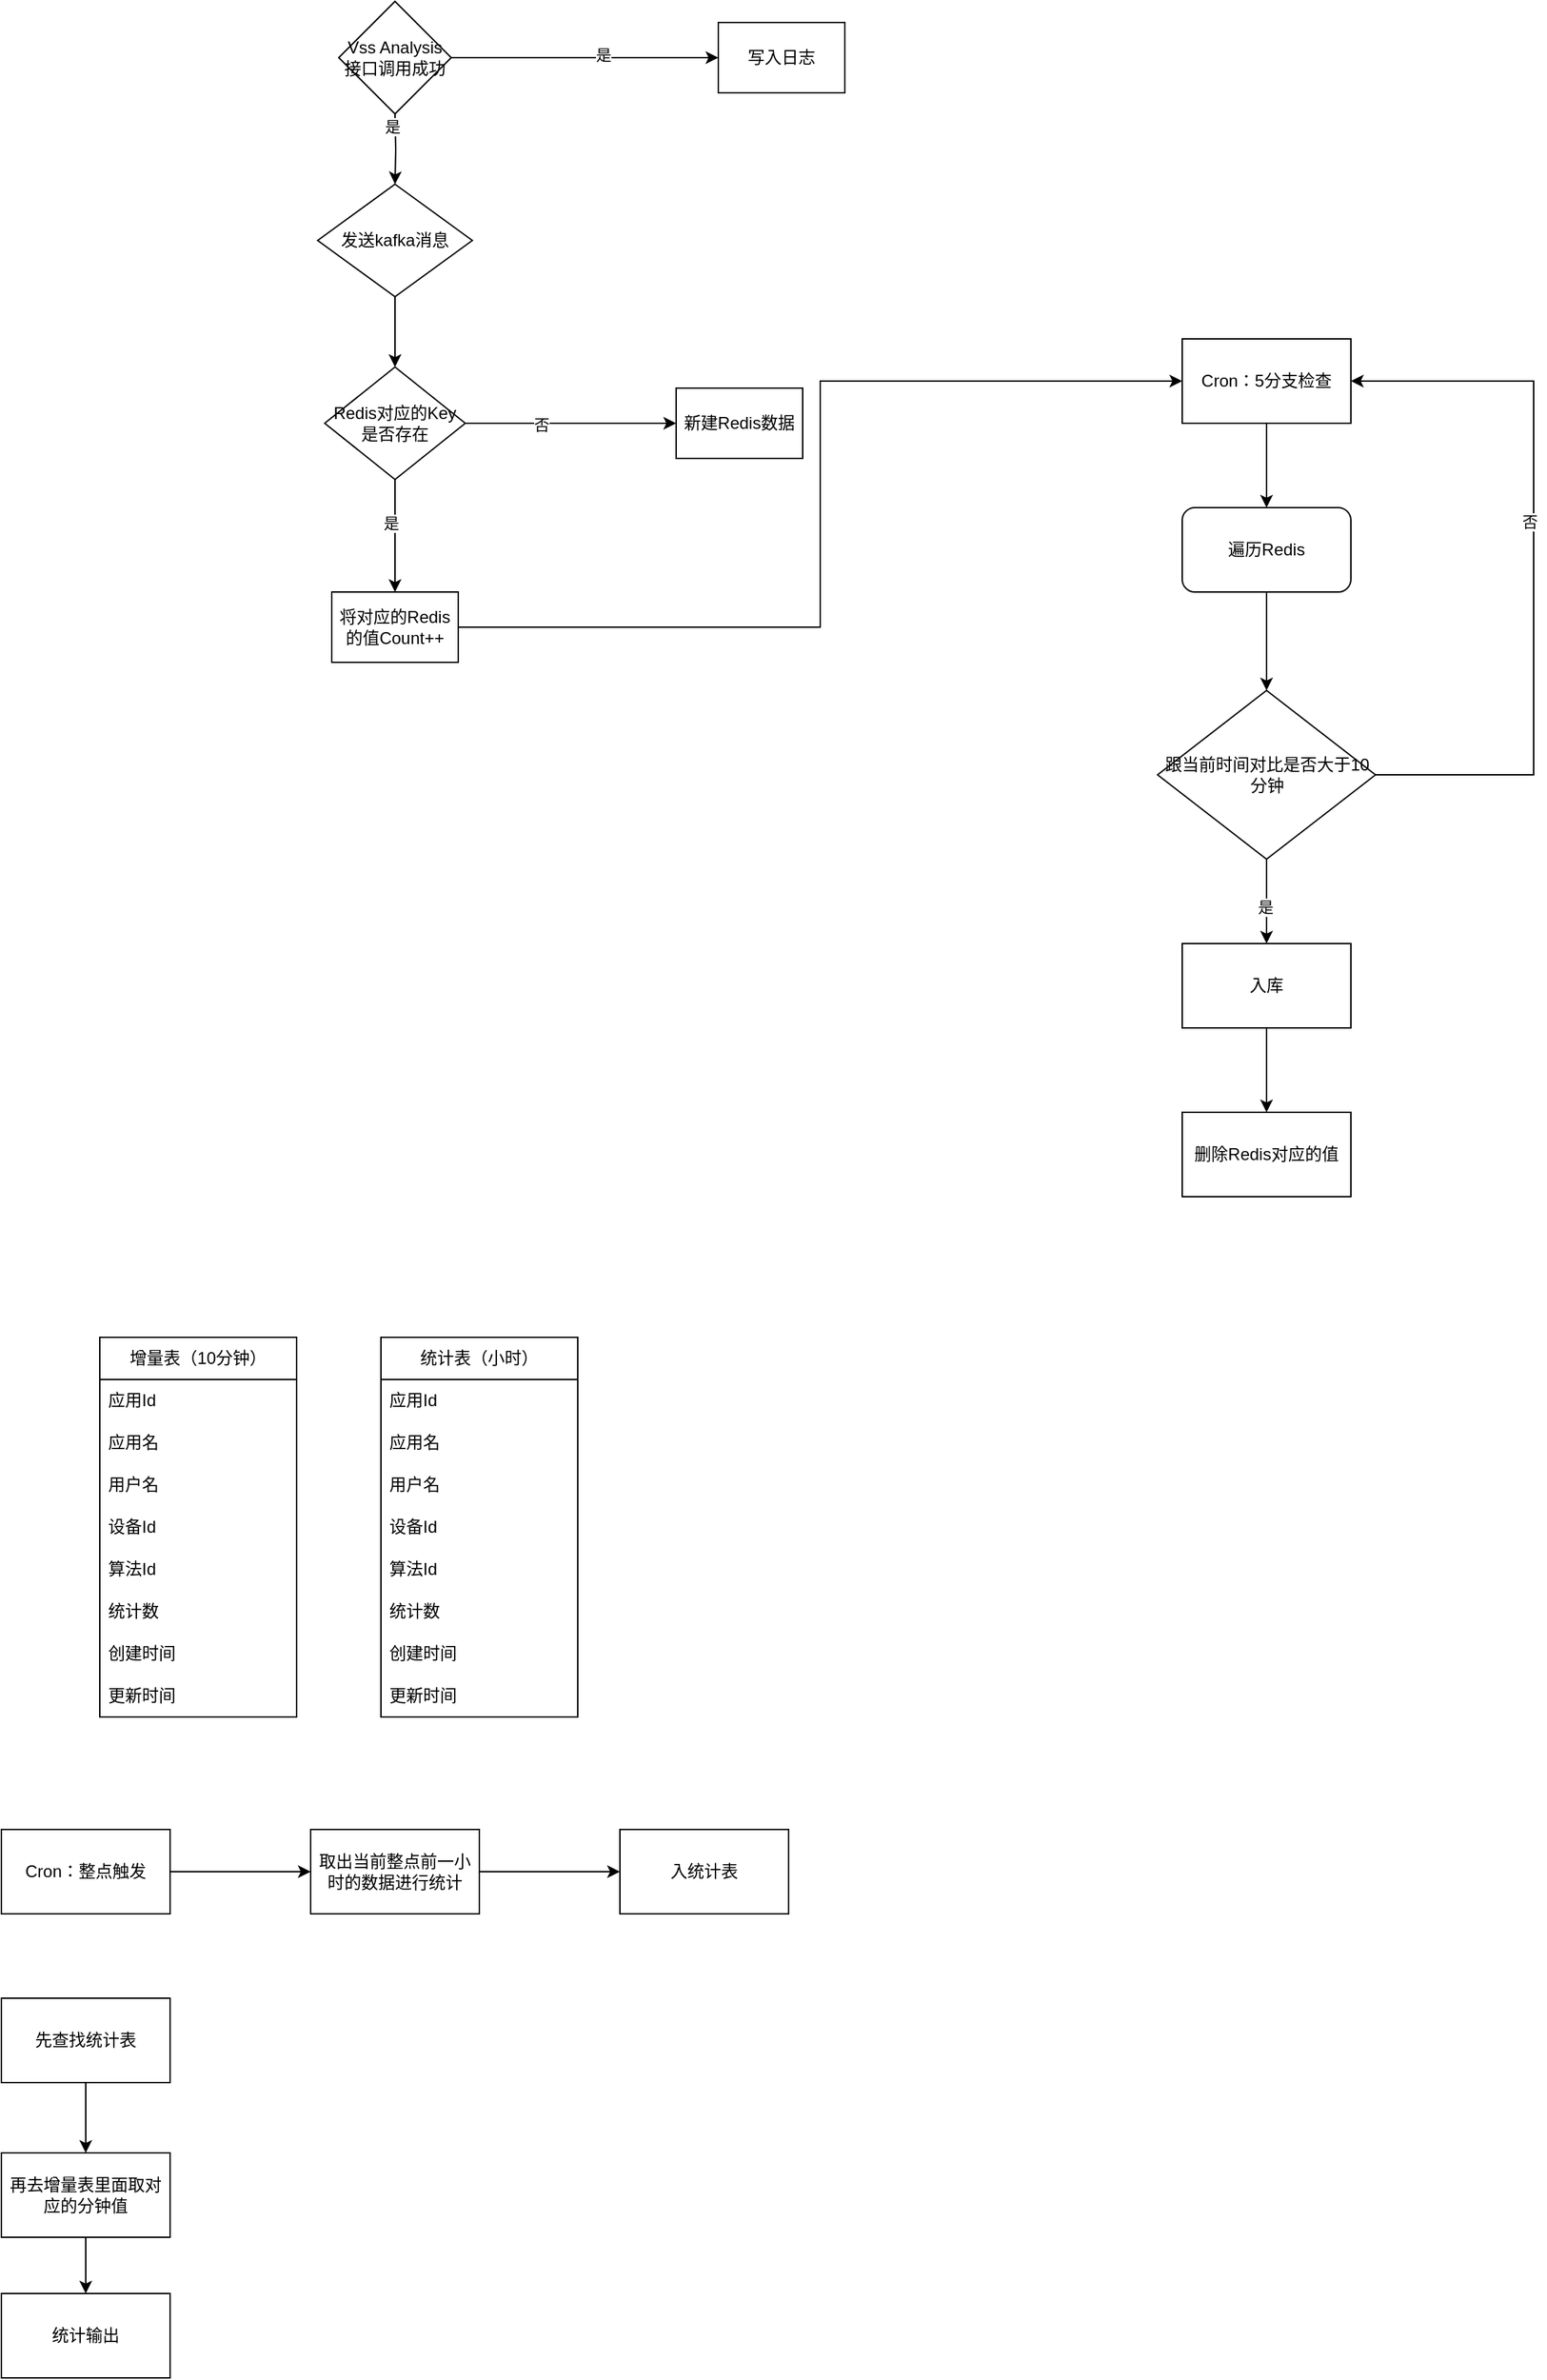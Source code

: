 <mxfile version="22.1.17" type="github">
  <diagram name="第 1 页" id="7ssoi6EnkKL8qnQMHh6J">
    <mxGraphModel dx="1562" dy="892" grid="1" gridSize="10" guides="1" tooltips="1" connect="1" arrows="1" fold="1" page="1" pageScale="1" pageWidth="827" pageHeight="1169" math="0" shadow="0">
      <root>
        <mxCell id="0" />
        <mxCell id="1" parent="0" />
        <mxCell id="Zgpwbv9MW10taTukSVXn-3" style="edgeStyle=orthogonalEdgeStyle;rounded=0;orthogonalLoop=1;jettySize=auto;html=1;" parent="1" target="Zgpwbv9MW10taTukSVXn-2" edge="1">
          <mxGeometry relative="1" as="geometry">
            <mxPoint x="360" y="160" as="sourcePoint" />
          </mxGeometry>
        </mxCell>
        <mxCell id="M122LZzVResHZE1smLPA-47" value="是" style="edgeLabel;html=1;align=center;verticalAlign=middle;resizable=0;points=[];" vertex="1" connectable="0" parent="Zgpwbv9MW10taTukSVXn-3">
          <mxGeometry x="-0.645" y="-2" relative="1" as="geometry">
            <mxPoint as="offset" />
          </mxGeometry>
        </mxCell>
        <mxCell id="Zgpwbv9MW10taTukSVXn-5" style="edgeStyle=orthogonalEdgeStyle;rounded=0;orthogonalLoop=1;jettySize=auto;html=1;exitX=0.5;exitY=1;exitDx=0;exitDy=0;entryX=0.5;entryY=0;entryDx=0;entryDy=0;" parent="1" source="Zgpwbv9MW10taTukSVXn-2" edge="1">
          <mxGeometry relative="1" as="geometry">
            <mxPoint x="360" y="340" as="targetPoint" />
          </mxGeometry>
        </mxCell>
        <mxCell id="Zgpwbv9MW10taTukSVXn-2" value="发送kafka消息" style="rhombus;whiteSpace=wrap;html=1;" parent="1" vertex="1">
          <mxGeometry x="305" y="210" width="110" height="80" as="geometry" />
        </mxCell>
        <mxCell id="Zgpwbv9MW10taTukSVXn-13" value="增量表（10分钟）" style="swimlane;fontStyle=0;childLayout=stackLayout;horizontal=1;startSize=30;horizontalStack=0;resizeParent=1;resizeParentMax=0;resizeLast=0;collapsible=1;marginBottom=0;whiteSpace=wrap;html=1;" parent="1" vertex="1">
          <mxGeometry x="150" y="1030" width="140" height="270" as="geometry">
            <mxRectangle x="120" y="750" width="130" height="30" as="alternateBounds" />
          </mxGeometry>
        </mxCell>
        <mxCell id="Zgpwbv9MW10taTukSVXn-14" value="应用Id" style="text;strokeColor=none;fillColor=none;align=left;verticalAlign=middle;spacingLeft=4;spacingRight=4;overflow=hidden;points=[[0,0.5],[1,0.5]];portConstraint=eastwest;rotatable=0;whiteSpace=wrap;html=1;" parent="Zgpwbv9MW10taTukSVXn-13" vertex="1">
          <mxGeometry y="30" width="140" height="30" as="geometry" />
        </mxCell>
        <mxCell id="Zgpwbv9MW10taTukSVXn-27" value="应用名" style="text;strokeColor=none;fillColor=none;align=left;verticalAlign=middle;spacingLeft=4;spacingRight=4;overflow=hidden;points=[[0,0.5],[1,0.5]];portConstraint=eastwest;rotatable=0;whiteSpace=wrap;html=1;" parent="Zgpwbv9MW10taTukSVXn-13" vertex="1">
          <mxGeometry y="60" width="140" height="30" as="geometry" />
        </mxCell>
        <mxCell id="Zgpwbv9MW10taTukSVXn-15" value="用户名" style="text;strokeColor=none;fillColor=none;align=left;verticalAlign=middle;spacingLeft=4;spacingRight=4;overflow=hidden;points=[[0,0.5],[1,0.5]];portConstraint=eastwest;rotatable=0;whiteSpace=wrap;html=1;" parent="Zgpwbv9MW10taTukSVXn-13" vertex="1">
          <mxGeometry y="90" width="140" height="30" as="geometry" />
        </mxCell>
        <mxCell id="Zgpwbv9MW10taTukSVXn-16" value="设备Id" style="text;strokeColor=none;fillColor=none;align=left;verticalAlign=middle;spacingLeft=4;spacingRight=4;overflow=hidden;points=[[0,0.5],[1,0.5]];portConstraint=eastwest;rotatable=0;whiteSpace=wrap;html=1;" parent="Zgpwbv9MW10taTukSVXn-13" vertex="1">
          <mxGeometry y="120" width="140" height="30" as="geometry" />
        </mxCell>
        <mxCell id="Zgpwbv9MW10taTukSVXn-29" value="算法Id" style="text;strokeColor=none;fillColor=none;align=left;verticalAlign=middle;spacingLeft=4;spacingRight=4;overflow=hidden;points=[[0,0.5],[1,0.5]];portConstraint=eastwest;rotatable=0;whiteSpace=wrap;html=1;" parent="Zgpwbv9MW10taTukSVXn-13" vertex="1">
          <mxGeometry y="150" width="140" height="30" as="geometry" />
        </mxCell>
        <mxCell id="Zgpwbv9MW10taTukSVXn-28" value="统计数" style="text;strokeColor=none;fillColor=none;align=left;verticalAlign=middle;spacingLeft=4;spacingRight=4;overflow=hidden;points=[[0,0.5],[1,0.5]];portConstraint=eastwest;rotatable=0;whiteSpace=wrap;html=1;" parent="Zgpwbv9MW10taTukSVXn-13" vertex="1">
          <mxGeometry y="180" width="140" height="30" as="geometry" />
        </mxCell>
        <mxCell id="Zgpwbv9MW10taTukSVXn-31" value="创建时间" style="text;strokeColor=none;fillColor=none;align=left;verticalAlign=middle;spacingLeft=4;spacingRight=4;overflow=hidden;points=[[0,0.5],[1,0.5]];portConstraint=eastwest;rotatable=0;whiteSpace=wrap;html=1;" parent="Zgpwbv9MW10taTukSVXn-13" vertex="1">
          <mxGeometry y="210" width="140" height="30" as="geometry" />
        </mxCell>
        <mxCell id="Zgpwbv9MW10taTukSVXn-30" value="更新时间" style="text;strokeColor=none;fillColor=none;align=left;verticalAlign=middle;spacingLeft=4;spacingRight=4;overflow=hidden;points=[[0,0.5],[1,0.5]];portConstraint=eastwest;rotatable=0;whiteSpace=wrap;html=1;" parent="Zgpwbv9MW10taTukSVXn-13" vertex="1">
          <mxGeometry y="240" width="140" height="30" as="geometry" />
        </mxCell>
        <mxCell id="Zgpwbv9MW10taTukSVXn-36" value="统计表（小时）" style="swimlane;fontStyle=0;childLayout=stackLayout;horizontal=1;startSize=30;horizontalStack=0;resizeParent=1;resizeParentMax=0;resizeLast=0;collapsible=1;marginBottom=0;whiteSpace=wrap;html=1;" parent="1" vertex="1">
          <mxGeometry x="350" y="1030" width="140" height="270" as="geometry">
            <mxRectangle x="120" y="750" width="130" height="30" as="alternateBounds" />
          </mxGeometry>
        </mxCell>
        <mxCell id="Zgpwbv9MW10taTukSVXn-37" value="应用Id" style="text;strokeColor=none;fillColor=none;align=left;verticalAlign=middle;spacingLeft=4;spacingRight=4;overflow=hidden;points=[[0,0.5],[1,0.5]];portConstraint=eastwest;rotatable=0;whiteSpace=wrap;html=1;" parent="Zgpwbv9MW10taTukSVXn-36" vertex="1">
          <mxGeometry y="30" width="140" height="30" as="geometry" />
        </mxCell>
        <mxCell id="Zgpwbv9MW10taTukSVXn-38" value="应用名" style="text;strokeColor=none;fillColor=none;align=left;verticalAlign=middle;spacingLeft=4;spacingRight=4;overflow=hidden;points=[[0,0.5],[1,0.5]];portConstraint=eastwest;rotatable=0;whiteSpace=wrap;html=1;" parent="Zgpwbv9MW10taTukSVXn-36" vertex="1">
          <mxGeometry y="60" width="140" height="30" as="geometry" />
        </mxCell>
        <mxCell id="Zgpwbv9MW10taTukSVXn-39" value="用户名" style="text;strokeColor=none;fillColor=none;align=left;verticalAlign=middle;spacingLeft=4;spacingRight=4;overflow=hidden;points=[[0,0.5],[1,0.5]];portConstraint=eastwest;rotatable=0;whiteSpace=wrap;html=1;" parent="Zgpwbv9MW10taTukSVXn-36" vertex="1">
          <mxGeometry y="90" width="140" height="30" as="geometry" />
        </mxCell>
        <mxCell id="Zgpwbv9MW10taTukSVXn-40" value="设备Id" style="text;strokeColor=none;fillColor=none;align=left;verticalAlign=middle;spacingLeft=4;spacingRight=4;overflow=hidden;points=[[0,0.5],[1,0.5]];portConstraint=eastwest;rotatable=0;whiteSpace=wrap;html=1;" parent="Zgpwbv9MW10taTukSVXn-36" vertex="1">
          <mxGeometry y="120" width="140" height="30" as="geometry" />
        </mxCell>
        <mxCell id="Zgpwbv9MW10taTukSVXn-41" value="算法Id" style="text;strokeColor=none;fillColor=none;align=left;verticalAlign=middle;spacingLeft=4;spacingRight=4;overflow=hidden;points=[[0,0.5],[1,0.5]];portConstraint=eastwest;rotatable=0;whiteSpace=wrap;html=1;" parent="Zgpwbv9MW10taTukSVXn-36" vertex="1">
          <mxGeometry y="150" width="140" height="30" as="geometry" />
        </mxCell>
        <mxCell id="Zgpwbv9MW10taTukSVXn-42" value="统计数" style="text;strokeColor=none;fillColor=none;align=left;verticalAlign=middle;spacingLeft=4;spacingRight=4;overflow=hidden;points=[[0,0.5],[1,0.5]];portConstraint=eastwest;rotatable=0;whiteSpace=wrap;html=1;" parent="Zgpwbv9MW10taTukSVXn-36" vertex="1">
          <mxGeometry y="180" width="140" height="30" as="geometry" />
        </mxCell>
        <mxCell id="Zgpwbv9MW10taTukSVXn-43" value="创建时间" style="text;strokeColor=none;fillColor=none;align=left;verticalAlign=middle;spacingLeft=4;spacingRight=4;overflow=hidden;points=[[0,0.5],[1,0.5]];portConstraint=eastwest;rotatable=0;whiteSpace=wrap;html=1;" parent="Zgpwbv9MW10taTukSVXn-36" vertex="1">
          <mxGeometry y="210" width="140" height="30" as="geometry" />
        </mxCell>
        <mxCell id="Zgpwbv9MW10taTukSVXn-44" value="更新时间" style="text;strokeColor=none;fillColor=none;align=left;verticalAlign=middle;spacingLeft=4;spacingRight=4;overflow=hidden;points=[[0,0.5],[1,0.5]];portConstraint=eastwest;rotatable=0;whiteSpace=wrap;html=1;" parent="Zgpwbv9MW10taTukSVXn-36" vertex="1">
          <mxGeometry y="240" width="140" height="30" as="geometry" />
        </mxCell>
        <mxCell id="M122LZzVResHZE1smLPA-4" style="edgeStyle=orthogonalEdgeStyle;rounded=0;orthogonalLoop=1;jettySize=auto;html=1;exitX=0.5;exitY=1;exitDx=0;exitDy=0;" edge="1" parent="1" source="M122LZzVResHZE1smLPA-1" target="M122LZzVResHZE1smLPA-3">
          <mxGeometry relative="1" as="geometry" />
        </mxCell>
        <mxCell id="M122LZzVResHZE1smLPA-1" value="Cron：5分支检查" style="rounded=0;whiteSpace=wrap;html=1;" vertex="1" parent="1">
          <mxGeometry x="920" y="320" width="120" height="60" as="geometry" />
        </mxCell>
        <mxCell id="M122LZzVResHZE1smLPA-6" style="edgeStyle=orthogonalEdgeStyle;rounded=0;orthogonalLoop=1;jettySize=auto;html=1;exitX=0.5;exitY=1;exitDx=0;exitDy=0;" edge="1" parent="1" source="M122LZzVResHZE1smLPA-3" target="M122LZzVResHZE1smLPA-5">
          <mxGeometry relative="1" as="geometry" />
        </mxCell>
        <mxCell id="M122LZzVResHZE1smLPA-3" value="遍历Redis" style="rounded=1;whiteSpace=wrap;html=1;" vertex="1" parent="1">
          <mxGeometry x="920" y="440" width="120" height="60" as="geometry" />
        </mxCell>
        <mxCell id="M122LZzVResHZE1smLPA-8" style="edgeStyle=orthogonalEdgeStyle;rounded=0;orthogonalLoop=1;jettySize=auto;html=1;" edge="1" parent="1" source="M122LZzVResHZE1smLPA-5" target="M122LZzVResHZE1smLPA-7">
          <mxGeometry relative="1" as="geometry" />
        </mxCell>
        <mxCell id="M122LZzVResHZE1smLPA-9" value="是" style="edgeLabel;html=1;align=center;verticalAlign=middle;resizable=0;points=[];" vertex="1" connectable="0" parent="M122LZzVResHZE1smLPA-8">
          <mxGeometry x="0.125" y="-1" relative="1" as="geometry">
            <mxPoint as="offset" />
          </mxGeometry>
        </mxCell>
        <mxCell id="M122LZzVResHZE1smLPA-17" style="edgeStyle=orthogonalEdgeStyle;rounded=0;orthogonalLoop=1;jettySize=auto;html=1;exitX=1;exitY=0.5;exitDx=0;exitDy=0;entryX=1;entryY=0.5;entryDx=0;entryDy=0;" edge="1" parent="1" source="M122LZzVResHZE1smLPA-5" target="M122LZzVResHZE1smLPA-1">
          <mxGeometry relative="1" as="geometry">
            <mxPoint x="1160" y="630" as="targetPoint" />
            <Array as="points">
              <mxPoint x="1170" y="630" />
              <mxPoint x="1170" y="350" />
            </Array>
          </mxGeometry>
        </mxCell>
        <mxCell id="M122LZzVResHZE1smLPA-18" value="否" style="edgeLabel;html=1;align=center;verticalAlign=middle;resizable=0;points=[];" vertex="1" connectable="0" parent="M122LZzVResHZE1smLPA-17">
          <mxGeometry x="0.122" y="3" relative="1" as="geometry">
            <mxPoint as="offset" />
          </mxGeometry>
        </mxCell>
        <mxCell id="M122LZzVResHZE1smLPA-5" value="跟当前时间对比是否大于10分钟" style="rhombus;whiteSpace=wrap;html=1;" vertex="1" parent="1">
          <mxGeometry x="902.5" y="570" width="155" height="120" as="geometry" />
        </mxCell>
        <mxCell id="M122LZzVResHZE1smLPA-13" style="edgeStyle=orthogonalEdgeStyle;rounded=0;orthogonalLoop=1;jettySize=auto;html=1;exitX=0.5;exitY=1;exitDx=0;exitDy=0;" edge="1" parent="1" source="M122LZzVResHZE1smLPA-7" target="M122LZzVResHZE1smLPA-11">
          <mxGeometry relative="1" as="geometry" />
        </mxCell>
        <mxCell id="M122LZzVResHZE1smLPA-7" value="入库" style="rounded=0;whiteSpace=wrap;html=1;" vertex="1" parent="1">
          <mxGeometry x="920" y="750" width="120" height="60" as="geometry" />
        </mxCell>
        <mxCell id="M122LZzVResHZE1smLPA-11" value="删除Redis对应的值" style="rounded=0;whiteSpace=wrap;html=1;" vertex="1" parent="1">
          <mxGeometry x="920" y="870" width="120" height="60" as="geometry" />
        </mxCell>
        <mxCell id="M122LZzVResHZE1smLPA-20" style="edgeStyle=orthogonalEdgeStyle;rounded=0;orthogonalLoop=1;jettySize=auto;html=1;exitX=1;exitY=0.5;exitDx=0;exitDy=0;" edge="1" parent="1" source="M122LZzVResHZE1smLPA-19">
          <mxGeometry relative="1" as="geometry">
            <mxPoint x="560" y="380" as="targetPoint" />
          </mxGeometry>
        </mxCell>
        <mxCell id="M122LZzVResHZE1smLPA-22" value="否" style="edgeLabel;html=1;align=center;verticalAlign=middle;resizable=0;points=[];" vertex="1" connectable="0" parent="M122LZzVResHZE1smLPA-20">
          <mxGeometry x="-0.282" y="-1" relative="1" as="geometry">
            <mxPoint as="offset" />
          </mxGeometry>
        </mxCell>
        <mxCell id="M122LZzVResHZE1smLPA-24" style="edgeStyle=orthogonalEdgeStyle;rounded=0;orthogonalLoop=1;jettySize=auto;html=1;entryX=0.5;entryY=0;entryDx=0;entryDy=0;" edge="1" parent="1" source="M122LZzVResHZE1smLPA-19" target="M122LZzVResHZE1smLPA-23">
          <mxGeometry relative="1" as="geometry" />
        </mxCell>
        <mxCell id="M122LZzVResHZE1smLPA-25" value="是" style="edgeLabel;html=1;align=center;verticalAlign=middle;resizable=0;points=[];" vertex="1" connectable="0" parent="M122LZzVResHZE1smLPA-24">
          <mxGeometry x="-0.225" y="-3" relative="1" as="geometry">
            <mxPoint as="offset" />
          </mxGeometry>
        </mxCell>
        <mxCell id="M122LZzVResHZE1smLPA-19" value="Redis对应的Key是否存在" style="rhombus;whiteSpace=wrap;html=1;" vertex="1" parent="1">
          <mxGeometry x="310" y="340" width="100" height="80" as="geometry" />
        </mxCell>
        <mxCell id="M122LZzVResHZE1smLPA-21" value="新建Redis数据" style="rounded=0;whiteSpace=wrap;html=1;" vertex="1" parent="1">
          <mxGeometry x="560" y="355" width="90" height="50" as="geometry" />
        </mxCell>
        <mxCell id="M122LZzVResHZE1smLPA-26" style="edgeStyle=orthogonalEdgeStyle;rounded=0;orthogonalLoop=1;jettySize=auto;html=1;exitX=1;exitY=0.5;exitDx=0;exitDy=0;entryX=0;entryY=0.5;entryDx=0;entryDy=0;" edge="1" parent="1" source="M122LZzVResHZE1smLPA-23" target="M122LZzVResHZE1smLPA-1">
          <mxGeometry relative="1" as="geometry" />
        </mxCell>
        <mxCell id="M122LZzVResHZE1smLPA-23" value="将对应的Redis 的值Count++" style="rounded=0;whiteSpace=wrap;html=1;" vertex="1" parent="1">
          <mxGeometry x="315" y="500" width="90" height="50" as="geometry" />
        </mxCell>
        <mxCell id="M122LZzVResHZE1smLPA-29" style="edgeStyle=orthogonalEdgeStyle;rounded=0;orthogonalLoop=1;jettySize=auto;html=1;exitX=1;exitY=0.5;exitDx=0;exitDy=0;" edge="1" parent="1" source="M122LZzVResHZE1smLPA-27" target="M122LZzVResHZE1smLPA-28">
          <mxGeometry relative="1" as="geometry" />
        </mxCell>
        <mxCell id="M122LZzVResHZE1smLPA-27" value="Cron：整点触发" style="rounded=0;whiteSpace=wrap;html=1;" vertex="1" parent="1">
          <mxGeometry x="80" y="1380" width="120" height="60" as="geometry" />
        </mxCell>
        <mxCell id="M122LZzVResHZE1smLPA-31" style="edgeStyle=orthogonalEdgeStyle;rounded=0;orthogonalLoop=1;jettySize=auto;html=1;exitX=1;exitY=0.5;exitDx=0;exitDy=0;" edge="1" parent="1" source="M122LZzVResHZE1smLPA-28" target="M122LZzVResHZE1smLPA-30">
          <mxGeometry relative="1" as="geometry" />
        </mxCell>
        <mxCell id="M122LZzVResHZE1smLPA-28" value="取出当前整点前一小时的数据进行统计" style="rounded=0;whiteSpace=wrap;html=1;" vertex="1" parent="1">
          <mxGeometry x="300" y="1380" width="120" height="60" as="geometry" />
        </mxCell>
        <mxCell id="M122LZzVResHZE1smLPA-30" value="入统计表" style="rounded=0;whiteSpace=wrap;html=1;" vertex="1" parent="1">
          <mxGeometry x="520" y="1380" width="120" height="60" as="geometry" />
        </mxCell>
        <mxCell id="M122LZzVResHZE1smLPA-43" style="edgeStyle=orthogonalEdgeStyle;rounded=0;orthogonalLoop=1;jettySize=auto;html=1;exitX=0.5;exitY=1;exitDx=0;exitDy=0;entryX=0.5;entryY=0;entryDx=0;entryDy=0;" edge="1" parent="1" source="M122LZzVResHZE1smLPA-38" target="M122LZzVResHZE1smLPA-42">
          <mxGeometry relative="1" as="geometry" />
        </mxCell>
        <mxCell id="M122LZzVResHZE1smLPA-38" value="先查找统计表" style="rounded=0;whiteSpace=wrap;html=1;" vertex="1" parent="1">
          <mxGeometry x="80" y="1500" width="120" height="60" as="geometry" />
        </mxCell>
        <mxCell id="M122LZzVResHZE1smLPA-45" style="edgeStyle=orthogonalEdgeStyle;rounded=0;orthogonalLoop=1;jettySize=auto;html=1;exitX=0.5;exitY=1;exitDx=0;exitDy=0;" edge="1" parent="1" source="M122LZzVResHZE1smLPA-42" target="M122LZzVResHZE1smLPA-44">
          <mxGeometry relative="1" as="geometry" />
        </mxCell>
        <mxCell id="M122LZzVResHZE1smLPA-42" value="再去增量表里面取对应的分钟值" style="rounded=0;whiteSpace=wrap;html=1;" vertex="1" parent="1">
          <mxGeometry x="80" y="1610" width="120" height="60" as="geometry" />
        </mxCell>
        <mxCell id="M122LZzVResHZE1smLPA-44" value="统计输出" style="rounded=0;whiteSpace=wrap;html=1;" vertex="1" parent="1">
          <mxGeometry x="80" y="1710" width="120" height="60" as="geometry" />
        </mxCell>
        <mxCell id="M122LZzVResHZE1smLPA-49" style="edgeStyle=orthogonalEdgeStyle;rounded=0;orthogonalLoop=1;jettySize=auto;html=1;exitX=1;exitY=0.5;exitDx=0;exitDy=0;" edge="1" parent="1" source="M122LZzVResHZE1smLPA-46" target="M122LZzVResHZE1smLPA-48">
          <mxGeometry relative="1" as="geometry" />
        </mxCell>
        <mxCell id="M122LZzVResHZE1smLPA-50" value="是" style="edgeLabel;html=1;align=center;verticalAlign=middle;resizable=0;points=[];" vertex="1" connectable="0" parent="M122LZzVResHZE1smLPA-49">
          <mxGeometry x="0.133" y="2" relative="1" as="geometry">
            <mxPoint as="offset" />
          </mxGeometry>
        </mxCell>
        <mxCell id="M122LZzVResHZE1smLPA-46" value="Vss Analysis接口调用成功" style="rhombus;whiteSpace=wrap;html=1;" vertex="1" parent="1">
          <mxGeometry x="320" y="80" width="80" height="80" as="geometry" />
        </mxCell>
        <mxCell id="M122LZzVResHZE1smLPA-48" value="写入日志" style="rounded=0;whiteSpace=wrap;html=1;" vertex="1" parent="1">
          <mxGeometry x="590" y="95" width="90" height="50" as="geometry" />
        </mxCell>
      </root>
    </mxGraphModel>
  </diagram>
</mxfile>
